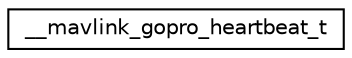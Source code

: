 digraph "Graphical Class Hierarchy"
{
 // INTERACTIVE_SVG=YES
  edge [fontname="Helvetica",fontsize="10",labelfontname="Helvetica",labelfontsize="10"];
  node [fontname="Helvetica",fontsize="10",shape=record];
  rankdir="LR";
  Node1 [label="__mavlink_gopro_heartbeat_t",height=0.2,width=0.4,color="black", fillcolor="white", style="filled",URL="$struct____mavlink__gopro__heartbeat__t.html"];
}
